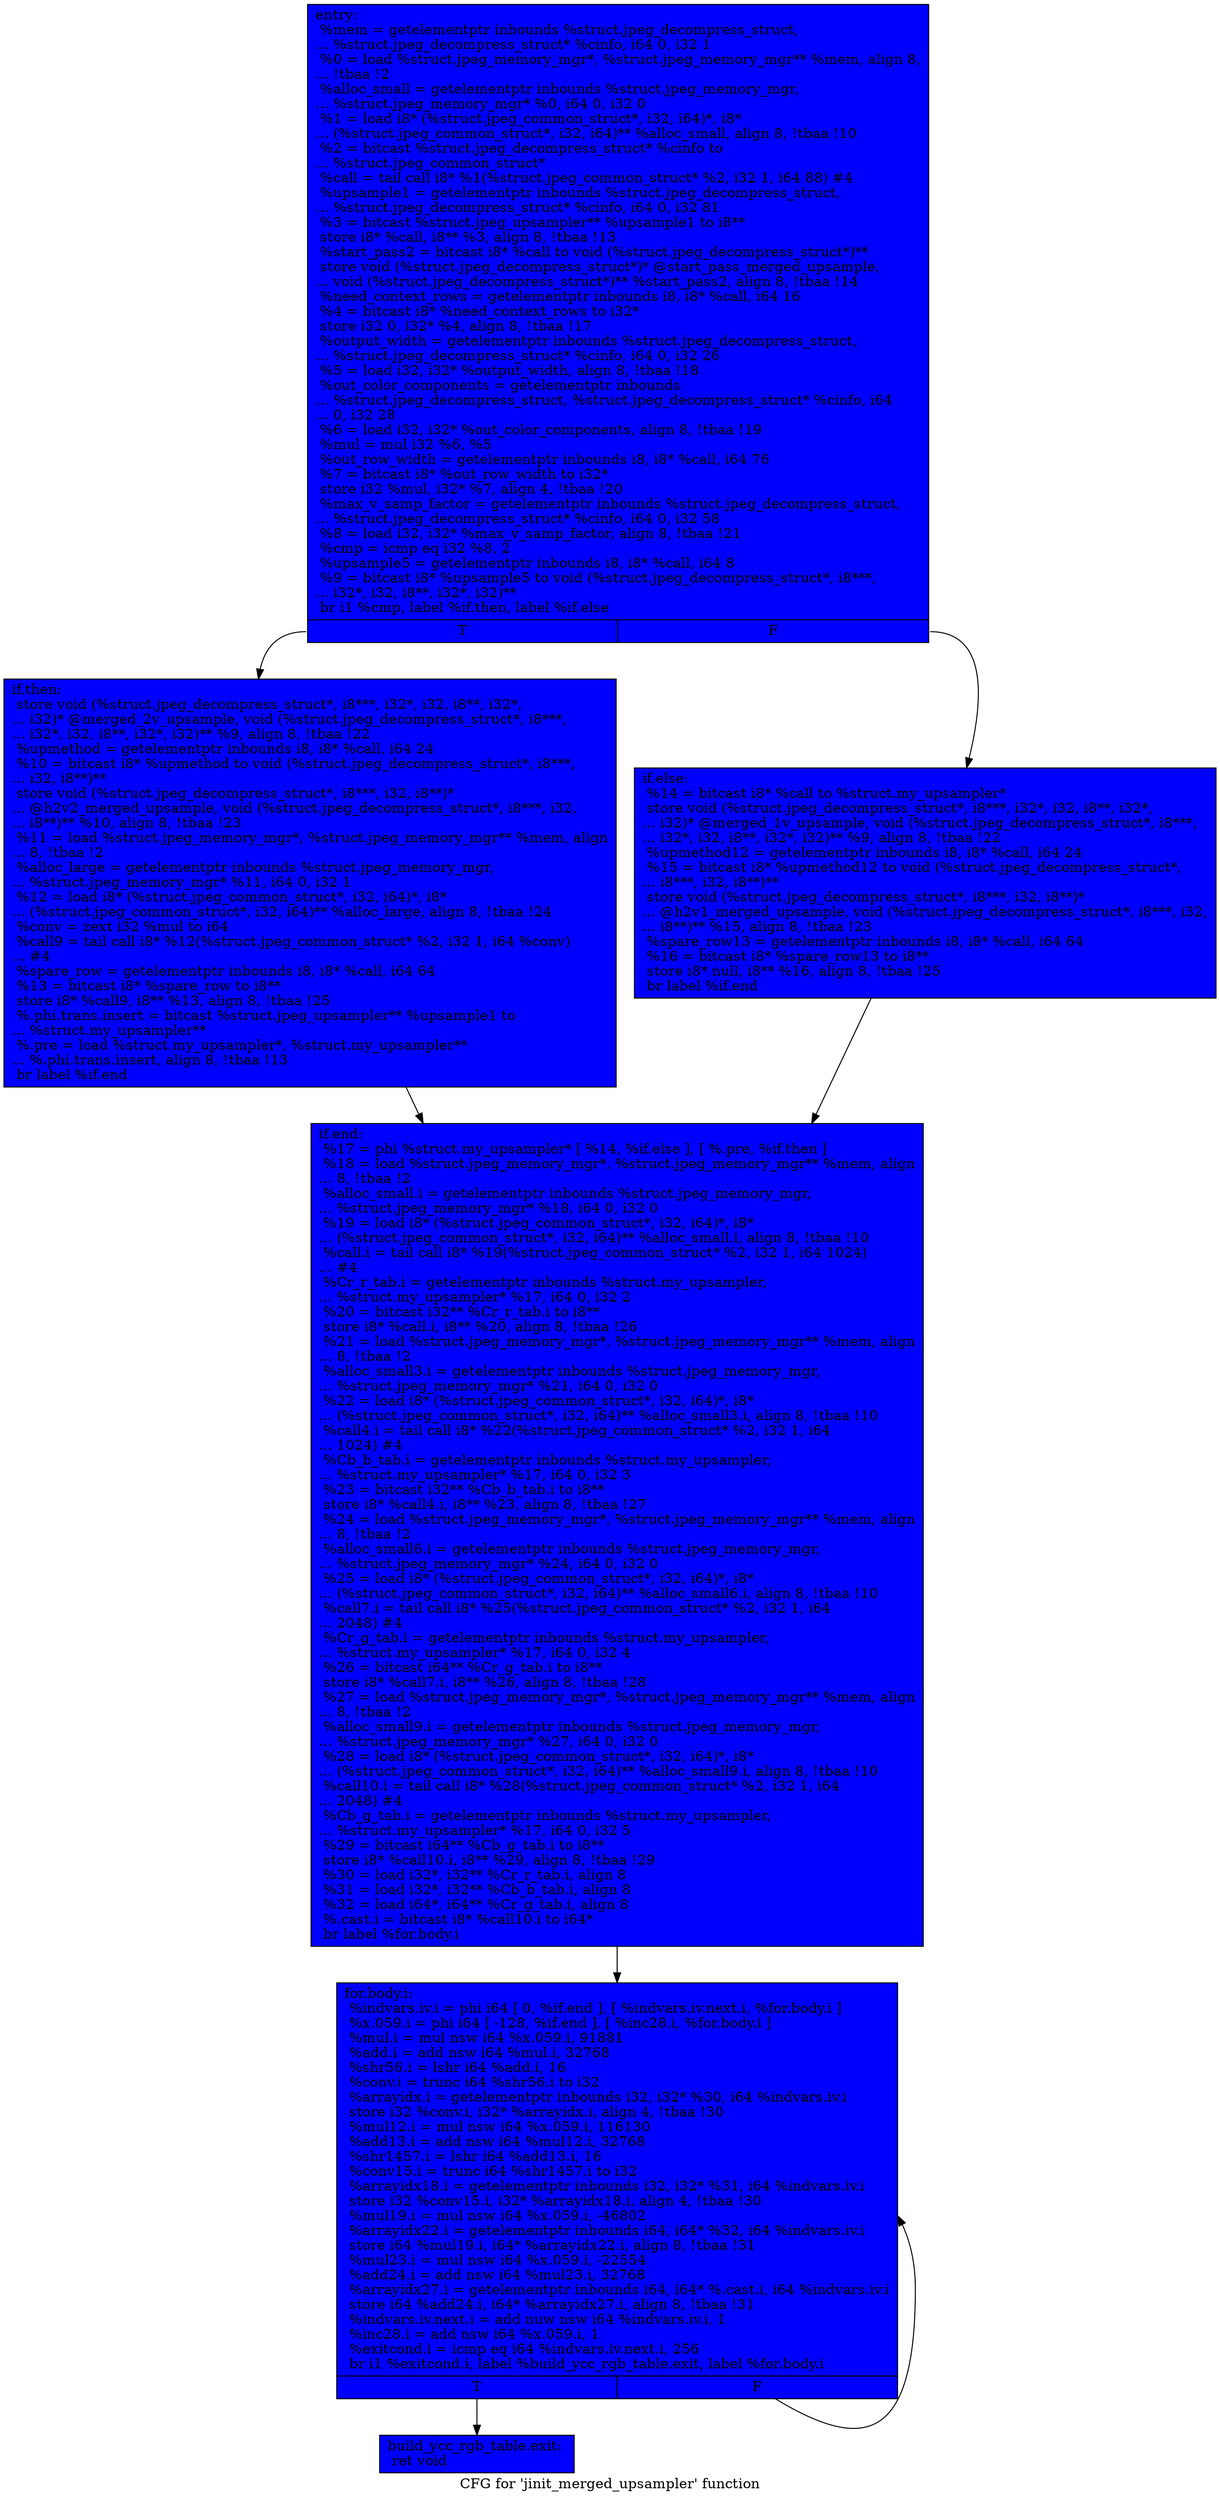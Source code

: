 digraph "CFG for 'jinit_merged_upsampler' function" {
	label="CFG for 'jinit_merged_upsampler' function";

	Node0x5a0a280 [shape=record, style = filled, fillcolor = blue, label="{entry:\l  %mem = getelementptr inbounds %struct.jpeg_decompress_struct,\l... %struct.jpeg_decompress_struct* %cinfo, i64 0, i32 1\l  %0 = load %struct.jpeg_memory_mgr*, %struct.jpeg_memory_mgr** %mem, align 8,\l... !tbaa !2\l  %alloc_small = getelementptr inbounds %struct.jpeg_memory_mgr,\l... %struct.jpeg_memory_mgr* %0, i64 0, i32 0\l  %1 = load i8* (%struct.jpeg_common_struct*, i32, i64)*, i8*\l... (%struct.jpeg_common_struct*, i32, i64)** %alloc_small, align 8, !tbaa !10\l  %2 = bitcast %struct.jpeg_decompress_struct* %cinfo to\l... %struct.jpeg_common_struct*\l  %call = tail call i8* %1(%struct.jpeg_common_struct* %2, i32 1, i64 88) #4\l  %upsample1 = getelementptr inbounds %struct.jpeg_decompress_struct,\l... %struct.jpeg_decompress_struct* %cinfo, i64 0, i32 81\l  %3 = bitcast %struct.jpeg_upsampler** %upsample1 to i8**\l  store i8* %call, i8** %3, align 8, !tbaa !13\l  %start_pass2 = bitcast i8* %call to void (%struct.jpeg_decompress_struct*)**\l  store void (%struct.jpeg_decompress_struct*)* @start_pass_merged_upsample,\l... void (%struct.jpeg_decompress_struct*)** %start_pass2, align 8, !tbaa !14\l  %need_context_rows = getelementptr inbounds i8, i8* %call, i64 16\l  %4 = bitcast i8* %need_context_rows to i32*\l  store i32 0, i32* %4, align 8, !tbaa !17\l  %output_width = getelementptr inbounds %struct.jpeg_decompress_struct,\l... %struct.jpeg_decompress_struct* %cinfo, i64 0, i32 26\l  %5 = load i32, i32* %output_width, align 8, !tbaa !18\l  %out_color_components = getelementptr inbounds\l... %struct.jpeg_decompress_struct, %struct.jpeg_decompress_struct* %cinfo, i64\l... 0, i32 28\l  %6 = load i32, i32* %out_color_components, align 8, !tbaa !19\l  %mul = mul i32 %6, %5\l  %out_row_width = getelementptr inbounds i8, i8* %call, i64 76\l  %7 = bitcast i8* %out_row_width to i32*\l  store i32 %mul, i32* %7, align 4, !tbaa !20\l  %max_v_samp_factor = getelementptr inbounds %struct.jpeg_decompress_struct,\l... %struct.jpeg_decompress_struct* %cinfo, i64 0, i32 58\l  %8 = load i32, i32* %max_v_samp_factor, align 8, !tbaa !21\l  %cmp = icmp eq i32 %8, 2\l  %upsample5 = getelementptr inbounds i8, i8* %call, i64 8\l  %9 = bitcast i8* %upsample5 to void (%struct.jpeg_decompress_struct*, i8***,\l... i32*, i32, i8**, i32*, i32)**\l  br i1 %cmp, label %if.then, label %if.else\l|{<s0>T|<s1>F}}"];
	Node0x5a0a280:s0 -> Node0x5a0fbd0;
	Node0x5a0a280:s1 -> Node0x5a10d20;
	Node0x5a0fbd0 [shape=record, style = filled, fillcolor = blue, label="{if.then:                                          \l  store void (%struct.jpeg_decompress_struct*, i8***, i32*, i32, i8**, i32*,\l... i32)* @merged_2v_upsample, void (%struct.jpeg_decompress_struct*, i8***,\l... i32*, i32, i8**, i32*, i32)** %9, align 8, !tbaa !22\l  %upmethod = getelementptr inbounds i8, i8* %call, i64 24\l  %10 = bitcast i8* %upmethod to void (%struct.jpeg_decompress_struct*, i8***,\l... i32, i8**)**\l  store void (%struct.jpeg_decompress_struct*, i8***, i32, i8**)*\l... @h2v2_merged_upsample, void (%struct.jpeg_decompress_struct*, i8***, i32,\l... i8**)** %10, align 8, !tbaa !23\l  %11 = load %struct.jpeg_memory_mgr*, %struct.jpeg_memory_mgr** %mem, align\l... 8, !tbaa !2\l  %alloc_large = getelementptr inbounds %struct.jpeg_memory_mgr,\l... %struct.jpeg_memory_mgr* %11, i64 0, i32 1\l  %12 = load i8* (%struct.jpeg_common_struct*, i32, i64)*, i8*\l... (%struct.jpeg_common_struct*, i32, i64)** %alloc_large, align 8, !tbaa !24\l  %conv = zext i32 %mul to i64\l  %call9 = tail call i8* %12(%struct.jpeg_common_struct* %2, i32 1, i64 %conv)\l... #4\l  %spare_row = getelementptr inbounds i8, i8* %call, i64 64\l  %13 = bitcast i8* %spare_row to i8**\l  store i8* %call9, i8** %13, align 8, !tbaa !25\l  %.phi.trans.insert = bitcast %struct.jpeg_upsampler** %upsample1 to\l... %struct.my_upsampler**\l  %.pre = load %struct.my_upsampler*, %struct.my_upsampler**\l... %.phi.trans.insert, align 8, !tbaa !13\l  br label %if.end\l}"];
	Node0x5a0fbd0 -> Node0x5a12b00;
	Node0x5a10d20 [shape=record, style = filled, fillcolor = blue, label="{if.else:                                          \l  %14 = bitcast i8* %call to %struct.my_upsampler*\l  store void (%struct.jpeg_decompress_struct*, i8***, i32*, i32, i8**, i32*,\l... i32)* @merged_1v_upsample, void (%struct.jpeg_decompress_struct*, i8***,\l... i32*, i32, i8**, i32*, i32)** %9, align 8, !tbaa !22\l  %upmethod12 = getelementptr inbounds i8, i8* %call, i64 24\l  %15 = bitcast i8* %upmethod12 to void (%struct.jpeg_decompress_struct*,\l... i8***, i32, i8**)**\l  store void (%struct.jpeg_decompress_struct*, i8***, i32, i8**)*\l... @h2v1_merged_upsample, void (%struct.jpeg_decompress_struct*, i8***, i32,\l... i8**)** %15, align 8, !tbaa !23\l  %spare_row13 = getelementptr inbounds i8, i8* %call, i64 64\l  %16 = bitcast i8* %spare_row13 to i8**\l  store i8* null, i8** %16, align 8, !tbaa !25\l  br label %if.end\l}"];
	Node0x5a10d20 -> Node0x5a12b00;
	Node0x5a12b00 [shape=record, style = filled, fillcolor = blue, label="{if.end:                                           \l  %17 = phi %struct.my_upsampler* [ %14, %if.else ], [ %.pre, %if.then ]\l  %18 = load %struct.jpeg_memory_mgr*, %struct.jpeg_memory_mgr** %mem, align\l... 8, !tbaa !2\l  %alloc_small.i = getelementptr inbounds %struct.jpeg_memory_mgr,\l... %struct.jpeg_memory_mgr* %18, i64 0, i32 0\l  %19 = load i8* (%struct.jpeg_common_struct*, i32, i64)*, i8*\l... (%struct.jpeg_common_struct*, i32, i64)** %alloc_small.i, align 8, !tbaa !10\l  %call.i = tail call i8* %19(%struct.jpeg_common_struct* %2, i32 1, i64 1024)\l... #4\l  %Cr_r_tab.i = getelementptr inbounds %struct.my_upsampler,\l... %struct.my_upsampler* %17, i64 0, i32 2\l  %20 = bitcast i32** %Cr_r_tab.i to i8**\l  store i8* %call.i, i8** %20, align 8, !tbaa !26\l  %21 = load %struct.jpeg_memory_mgr*, %struct.jpeg_memory_mgr** %mem, align\l... 8, !tbaa !2\l  %alloc_small3.i = getelementptr inbounds %struct.jpeg_memory_mgr,\l... %struct.jpeg_memory_mgr* %21, i64 0, i32 0\l  %22 = load i8* (%struct.jpeg_common_struct*, i32, i64)*, i8*\l... (%struct.jpeg_common_struct*, i32, i64)** %alloc_small3.i, align 8, !tbaa !10\l  %call4.i = tail call i8* %22(%struct.jpeg_common_struct* %2, i32 1, i64\l... 1024) #4\l  %Cb_b_tab.i = getelementptr inbounds %struct.my_upsampler,\l... %struct.my_upsampler* %17, i64 0, i32 3\l  %23 = bitcast i32** %Cb_b_tab.i to i8**\l  store i8* %call4.i, i8** %23, align 8, !tbaa !27\l  %24 = load %struct.jpeg_memory_mgr*, %struct.jpeg_memory_mgr** %mem, align\l... 8, !tbaa !2\l  %alloc_small6.i = getelementptr inbounds %struct.jpeg_memory_mgr,\l... %struct.jpeg_memory_mgr* %24, i64 0, i32 0\l  %25 = load i8* (%struct.jpeg_common_struct*, i32, i64)*, i8*\l... (%struct.jpeg_common_struct*, i32, i64)** %alloc_small6.i, align 8, !tbaa !10\l  %call7.i = tail call i8* %25(%struct.jpeg_common_struct* %2, i32 1, i64\l... 2048) #4\l  %Cr_g_tab.i = getelementptr inbounds %struct.my_upsampler,\l... %struct.my_upsampler* %17, i64 0, i32 4\l  %26 = bitcast i64** %Cr_g_tab.i to i8**\l  store i8* %call7.i, i8** %26, align 8, !tbaa !28\l  %27 = load %struct.jpeg_memory_mgr*, %struct.jpeg_memory_mgr** %mem, align\l... 8, !tbaa !2\l  %alloc_small9.i = getelementptr inbounds %struct.jpeg_memory_mgr,\l... %struct.jpeg_memory_mgr* %27, i64 0, i32 0\l  %28 = load i8* (%struct.jpeg_common_struct*, i32, i64)*, i8*\l... (%struct.jpeg_common_struct*, i32, i64)** %alloc_small9.i, align 8, !tbaa !10\l  %call10.i = tail call i8* %28(%struct.jpeg_common_struct* %2, i32 1, i64\l... 2048) #4\l  %Cb_g_tab.i = getelementptr inbounds %struct.my_upsampler,\l... %struct.my_upsampler* %17, i64 0, i32 5\l  %29 = bitcast i64** %Cb_g_tab.i to i8**\l  store i8* %call10.i, i8** %29, align 8, !tbaa !29\l  %30 = load i32*, i32** %Cr_r_tab.i, align 8\l  %31 = load i32*, i32** %Cb_b_tab.i, align 8\l  %32 = load i64*, i64** %Cr_g_tab.i, align 8\l  %.cast.i = bitcast i8* %call10.i to i64*\l  br label %for.body.i\l}"];
	Node0x5a12b00 -> Node0x5a14080;
	Node0x5a14080 [shape=record, style = filled, fillcolor = blue, label="{for.body.i:                                       \l  %indvars.iv.i = phi i64 [ 0, %if.end ], [ %indvars.iv.next.i, %for.body.i ]\l  %x.059.i = phi i64 [ -128, %if.end ], [ %inc28.i, %for.body.i ]\l  %mul.i = mul nsw i64 %x.059.i, 91881\l  %add.i = add nsw i64 %mul.i, 32768\l  %shr56.i = lshr i64 %add.i, 16\l  %conv.i = trunc i64 %shr56.i to i32\l  %arrayidx.i = getelementptr inbounds i32, i32* %30, i64 %indvars.iv.i\l  store i32 %conv.i, i32* %arrayidx.i, align 4, !tbaa !30\l  %mul12.i = mul nsw i64 %x.059.i, 116130\l  %add13.i = add nsw i64 %mul12.i, 32768\l  %shr1457.i = lshr i64 %add13.i, 16\l  %conv15.i = trunc i64 %shr1457.i to i32\l  %arrayidx18.i = getelementptr inbounds i32, i32* %31, i64 %indvars.iv.i\l  store i32 %conv15.i, i32* %arrayidx18.i, align 4, !tbaa !30\l  %mul19.i = mul nsw i64 %x.059.i, -46802\l  %arrayidx22.i = getelementptr inbounds i64, i64* %32, i64 %indvars.iv.i\l  store i64 %mul19.i, i64* %arrayidx22.i, align 8, !tbaa !31\l  %mul23.i = mul nsw i64 %x.059.i, -22554\l  %add24.i = add nsw i64 %mul23.i, 32768\l  %arrayidx27.i = getelementptr inbounds i64, i64* %.cast.i, i64 %indvars.iv.i\l  store i64 %add24.i, i64* %arrayidx27.i, align 8, !tbaa !31\l  %indvars.iv.next.i = add nuw nsw i64 %indvars.iv.i, 1\l  %inc28.i = add nsw i64 %x.059.i, 1\l  %exitcond.i = icmp eq i64 %indvars.iv.next.i, 256\l  br i1 %exitcond.i, label %build_ycc_rgb_table.exit, label %for.body.i\l|{<s0>T|<s1>F}}"];
	Node0x5a14080:s0 -> Node0x5a19680;
	Node0x5a14080:s1 -> Node0x5a14080;
	Node0x5a19680 [shape=record, style = filled, fillcolor = blue, label="{build_ycc_rgb_table.exit:                         \l  ret void\l}"];
}
